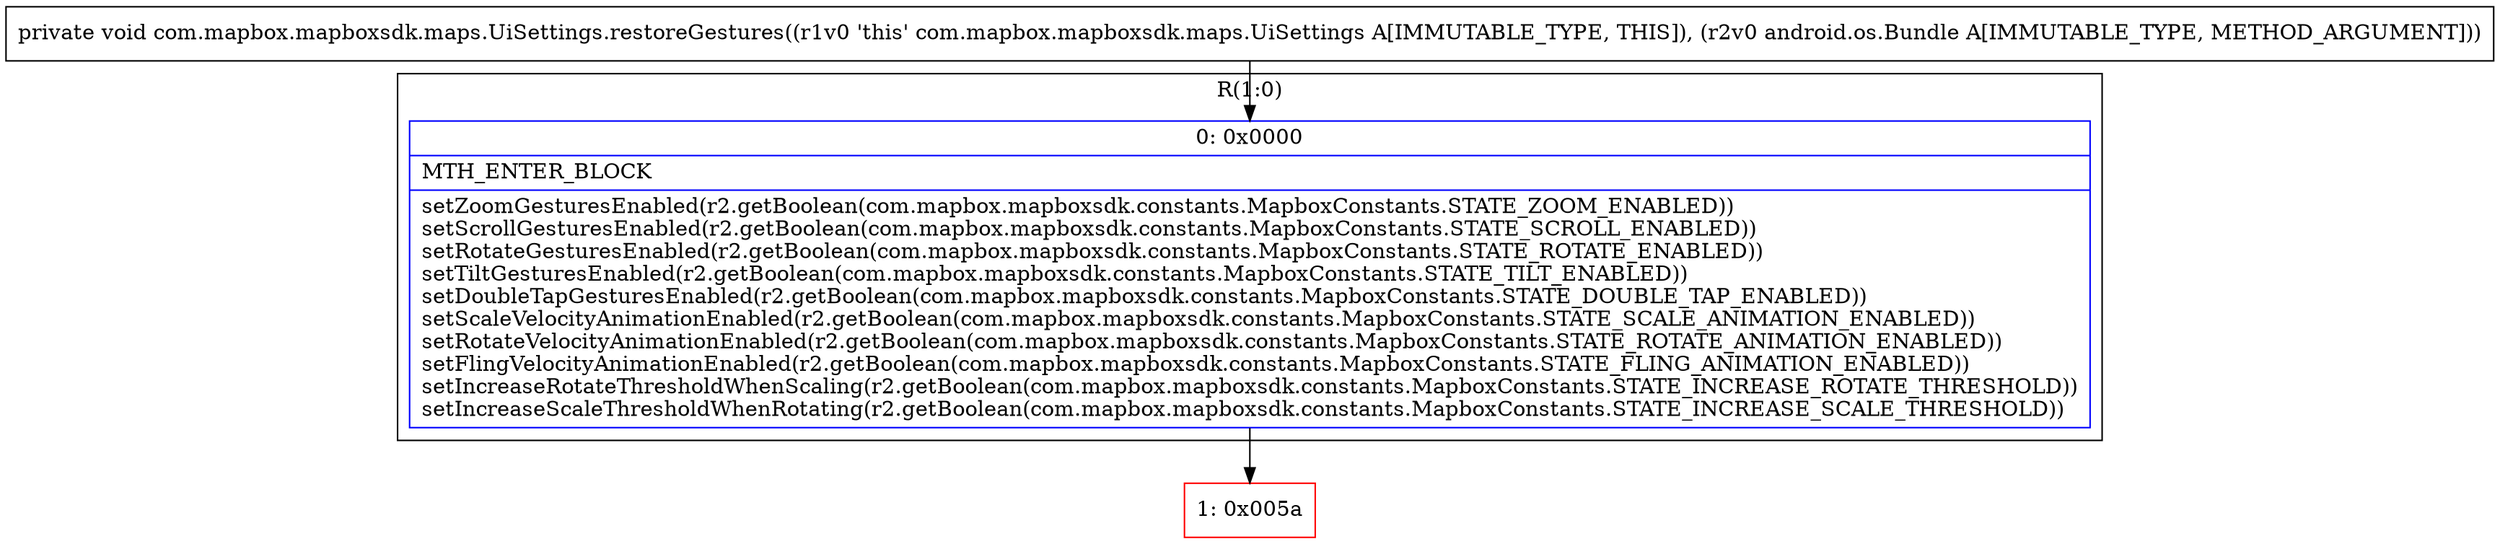 digraph "CFG forcom.mapbox.mapboxsdk.maps.UiSettings.restoreGestures(Landroid\/os\/Bundle;)V" {
subgraph cluster_Region_1348171064 {
label = "R(1:0)";
node [shape=record,color=blue];
Node_0 [shape=record,label="{0\:\ 0x0000|MTH_ENTER_BLOCK\l|setZoomGesturesEnabled(r2.getBoolean(com.mapbox.mapboxsdk.constants.MapboxConstants.STATE_ZOOM_ENABLED))\lsetScrollGesturesEnabled(r2.getBoolean(com.mapbox.mapboxsdk.constants.MapboxConstants.STATE_SCROLL_ENABLED))\lsetRotateGesturesEnabled(r2.getBoolean(com.mapbox.mapboxsdk.constants.MapboxConstants.STATE_ROTATE_ENABLED))\lsetTiltGesturesEnabled(r2.getBoolean(com.mapbox.mapboxsdk.constants.MapboxConstants.STATE_TILT_ENABLED))\lsetDoubleTapGesturesEnabled(r2.getBoolean(com.mapbox.mapboxsdk.constants.MapboxConstants.STATE_DOUBLE_TAP_ENABLED))\lsetScaleVelocityAnimationEnabled(r2.getBoolean(com.mapbox.mapboxsdk.constants.MapboxConstants.STATE_SCALE_ANIMATION_ENABLED))\lsetRotateVelocityAnimationEnabled(r2.getBoolean(com.mapbox.mapboxsdk.constants.MapboxConstants.STATE_ROTATE_ANIMATION_ENABLED))\lsetFlingVelocityAnimationEnabled(r2.getBoolean(com.mapbox.mapboxsdk.constants.MapboxConstants.STATE_FLING_ANIMATION_ENABLED))\lsetIncreaseRotateThresholdWhenScaling(r2.getBoolean(com.mapbox.mapboxsdk.constants.MapboxConstants.STATE_INCREASE_ROTATE_THRESHOLD))\lsetIncreaseScaleThresholdWhenRotating(r2.getBoolean(com.mapbox.mapboxsdk.constants.MapboxConstants.STATE_INCREASE_SCALE_THRESHOLD))\l}"];
}
Node_1 [shape=record,color=red,label="{1\:\ 0x005a}"];
MethodNode[shape=record,label="{private void com.mapbox.mapboxsdk.maps.UiSettings.restoreGestures((r1v0 'this' com.mapbox.mapboxsdk.maps.UiSettings A[IMMUTABLE_TYPE, THIS]), (r2v0 android.os.Bundle A[IMMUTABLE_TYPE, METHOD_ARGUMENT])) }"];
MethodNode -> Node_0;
Node_0 -> Node_1;
}

